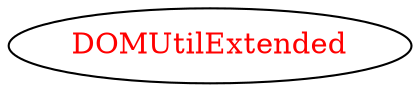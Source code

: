 digraph dependencyGraph {
 concentrate=true;
 ranksep="2.0";
 rankdir="LR"; 
 splines="ortho";
"DOMUtilExtended" [fontcolor="red"];
}